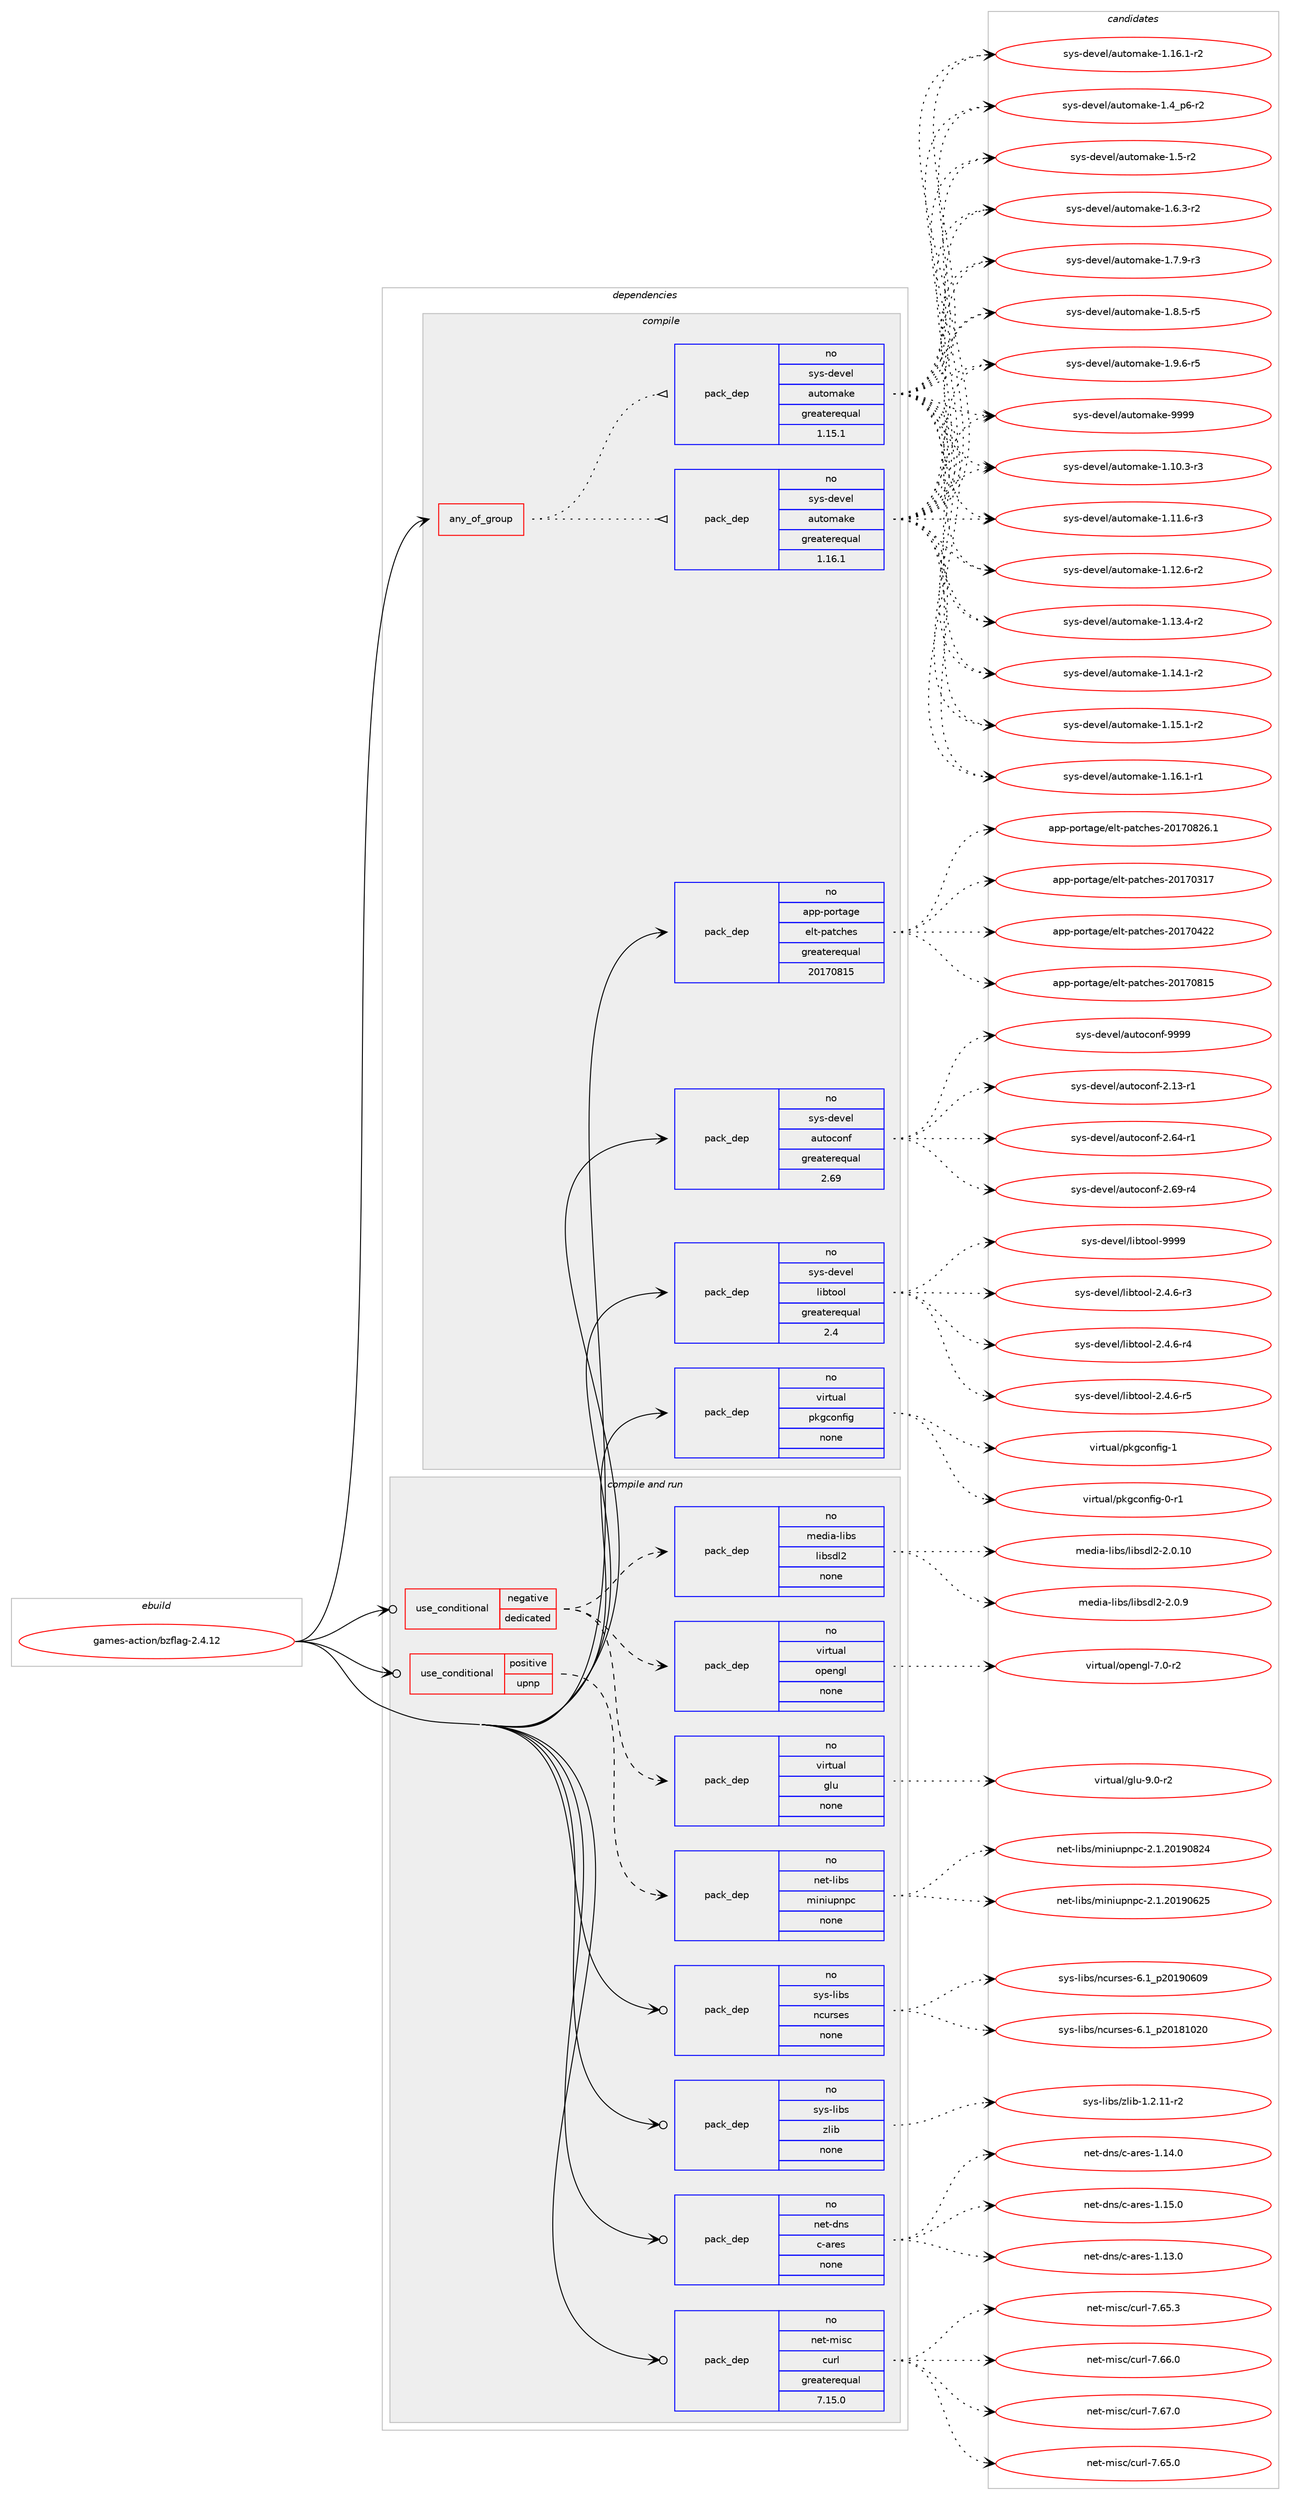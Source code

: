 digraph prolog {

# *************
# Graph options
# *************

newrank=true;
concentrate=true;
compound=true;
graph [rankdir=LR,fontname=Helvetica,fontsize=10,ranksep=1.5];#, ranksep=2.5, nodesep=0.2];
edge  [arrowhead=vee];
node  [fontname=Helvetica,fontsize=10];

# **********
# The ebuild
# **********

subgraph cluster_leftcol {
color=gray;
rank=same;
label=<<i>ebuild</i>>;
id [label="games-action/bzflag-2.4.12", color=red, width=4, href="../games-action/bzflag-2.4.12.svg"];
}

# ****************
# The dependencies
# ****************

subgraph cluster_midcol {
color=gray;
label=<<i>dependencies</i>>;
subgraph cluster_compile {
fillcolor="#eeeeee";
style=filled;
label=<<i>compile</i>>;
subgraph any11858 {
dependency735598 [label=<<TABLE BORDER="0" CELLBORDER="1" CELLSPACING="0" CELLPADDING="4"><TR><TD CELLPADDING="10">any_of_group</TD></TR></TABLE>>, shape=none, color=red];subgraph pack539279 {
dependency735599 [label=<<TABLE BORDER="0" CELLBORDER="1" CELLSPACING="0" CELLPADDING="4" WIDTH="220"><TR><TD ROWSPAN="6" CELLPADDING="30">pack_dep</TD></TR><TR><TD WIDTH="110">no</TD></TR><TR><TD>sys-devel</TD></TR><TR><TD>automake</TD></TR><TR><TD>greaterequal</TD></TR><TR><TD>1.16.1</TD></TR></TABLE>>, shape=none, color=blue];
}
dependency735598:e -> dependency735599:w [weight=20,style="dotted",arrowhead="oinv"];
subgraph pack539280 {
dependency735600 [label=<<TABLE BORDER="0" CELLBORDER="1" CELLSPACING="0" CELLPADDING="4" WIDTH="220"><TR><TD ROWSPAN="6" CELLPADDING="30">pack_dep</TD></TR><TR><TD WIDTH="110">no</TD></TR><TR><TD>sys-devel</TD></TR><TR><TD>automake</TD></TR><TR><TD>greaterequal</TD></TR><TR><TD>1.15.1</TD></TR></TABLE>>, shape=none, color=blue];
}
dependency735598:e -> dependency735600:w [weight=20,style="dotted",arrowhead="oinv"];
}
id:e -> dependency735598:w [weight=20,style="solid",arrowhead="vee"];
subgraph pack539281 {
dependency735601 [label=<<TABLE BORDER="0" CELLBORDER="1" CELLSPACING="0" CELLPADDING="4" WIDTH="220"><TR><TD ROWSPAN="6" CELLPADDING="30">pack_dep</TD></TR><TR><TD WIDTH="110">no</TD></TR><TR><TD>app-portage</TD></TR><TR><TD>elt-patches</TD></TR><TR><TD>greaterequal</TD></TR><TR><TD>20170815</TD></TR></TABLE>>, shape=none, color=blue];
}
id:e -> dependency735601:w [weight=20,style="solid",arrowhead="vee"];
subgraph pack539282 {
dependency735602 [label=<<TABLE BORDER="0" CELLBORDER="1" CELLSPACING="0" CELLPADDING="4" WIDTH="220"><TR><TD ROWSPAN="6" CELLPADDING="30">pack_dep</TD></TR><TR><TD WIDTH="110">no</TD></TR><TR><TD>sys-devel</TD></TR><TR><TD>autoconf</TD></TR><TR><TD>greaterequal</TD></TR><TR><TD>2.69</TD></TR></TABLE>>, shape=none, color=blue];
}
id:e -> dependency735602:w [weight=20,style="solid",arrowhead="vee"];
subgraph pack539283 {
dependency735603 [label=<<TABLE BORDER="0" CELLBORDER="1" CELLSPACING="0" CELLPADDING="4" WIDTH="220"><TR><TD ROWSPAN="6" CELLPADDING="30">pack_dep</TD></TR><TR><TD WIDTH="110">no</TD></TR><TR><TD>sys-devel</TD></TR><TR><TD>libtool</TD></TR><TR><TD>greaterequal</TD></TR><TR><TD>2.4</TD></TR></TABLE>>, shape=none, color=blue];
}
id:e -> dependency735603:w [weight=20,style="solid",arrowhead="vee"];
subgraph pack539284 {
dependency735604 [label=<<TABLE BORDER="0" CELLBORDER="1" CELLSPACING="0" CELLPADDING="4" WIDTH="220"><TR><TD ROWSPAN="6" CELLPADDING="30">pack_dep</TD></TR><TR><TD WIDTH="110">no</TD></TR><TR><TD>virtual</TD></TR><TR><TD>pkgconfig</TD></TR><TR><TD>none</TD></TR><TR><TD></TD></TR></TABLE>>, shape=none, color=blue];
}
id:e -> dependency735604:w [weight=20,style="solid",arrowhead="vee"];
}
subgraph cluster_compileandrun {
fillcolor="#eeeeee";
style=filled;
label=<<i>compile and run</i>>;
subgraph cond184082 {
dependency735605 [label=<<TABLE BORDER="0" CELLBORDER="1" CELLSPACING="0" CELLPADDING="4"><TR><TD ROWSPAN="3" CELLPADDING="10">use_conditional</TD></TR><TR><TD>negative</TD></TR><TR><TD>dedicated</TD></TR></TABLE>>, shape=none, color=red];
subgraph pack539285 {
dependency735606 [label=<<TABLE BORDER="0" CELLBORDER="1" CELLSPACING="0" CELLPADDING="4" WIDTH="220"><TR><TD ROWSPAN="6" CELLPADDING="30">pack_dep</TD></TR><TR><TD WIDTH="110">no</TD></TR><TR><TD>media-libs</TD></TR><TR><TD>libsdl2</TD></TR><TR><TD>none</TD></TR><TR><TD></TD></TR></TABLE>>, shape=none, color=blue];
}
dependency735605:e -> dependency735606:w [weight=20,style="dashed",arrowhead="vee"];
subgraph pack539286 {
dependency735607 [label=<<TABLE BORDER="0" CELLBORDER="1" CELLSPACING="0" CELLPADDING="4" WIDTH="220"><TR><TD ROWSPAN="6" CELLPADDING="30">pack_dep</TD></TR><TR><TD WIDTH="110">no</TD></TR><TR><TD>virtual</TD></TR><TR><TD>glu</TD></TR><TR><TD>none</TD></TR><TR><TD></TD></TR></TABLE>>, shape=none, color=blue];
}
dependency735605:e -> dependency735607:w [weight=20,style="dashed",arrowhead="vee"];
subgraph pack539287 {
dependency735608 [label=<<TABLE BORDER="0" CELLBORDER="1" CELLSPACING="0" CELLPADDING="4" WIDTH="220"><TR><TD ROWSPAN="6" CELLPADDING="30">pack_dep</TD></TR><TR><TD WIDTH="110">no</TD></TR><TR><TD>virtual</TD></TR><TR><TD>opengl</TD></TR><TR><TD>none</TD></TR><TR><TD></TD></TR></TABLE>>, shape=none, color=blue];
}
dependency735605:e -> dependency735608:w [weight=20,style="dashed",arrowhead="vee"];
}
id:e -> dependency735605:w [weight=20,style="solid",arrowhead="odotvee"];
subgraph cond184083 {
dependency735609 [label=<<TABLE BORDER="0" CELLBORDER="1" CELLSPACING="0" CELLPADDING="4"><TR><TD ROWSPAN="3" CELLPADDING="10">use_conditional</TD></TR><TR><TD>positive</TD></TR><TR><TD>upnp</TD></TR></TABLE>>, shape=none, color=red];
subgraph pack539288 {
dependency735610 [label=<<TABLE BORDER="0" CELLBORDER="1" CELLSPACING="0" CELLPADDING="4" WIDTH="220"><TR><TD ROWSPAN="6" CELLPADDING="30">pack_dep</TD></TR><TR><TD WIDTH="110">no</TD></TR><TR><TD>net-libs</TD></TR><TR><TD>miniupnpc</TD></TR><TR><TD>none</TD></TR><TR><TD></TD></TR></TABLE>>, shape=none, color=blue];
}
dependency735609:e -> dependency735610:w [weight=20,style="dashed",arrowhead="vee"];
}
id:e -> dependency735609:w [weight=20,style="solid",arrowhead="odotvee"];
subgraph pack539289 {
dependency735611 [label=<<TABLE BORDER="0" CELLBORDER="1" CELLSPACING="0" CELLPADDING="4" WIDTH="220"><TR><TD ROWSPAN="6" CELLPADDING="30">pack_dep</TD></TR><TR><TD WIDTH="110">no</TD></TR><TR><TD>net-dns</TD></TR><TR><TD>c-ares</TD></TR><TR><TD>none</TD></TR><TR><TD></TD></TR></TABLE>>, shape=none, color=blue];
}
id:e -> dependency735611:w [weight=20,style="solid",arrowhead="odotvee"];
subgraph pack539290 {
dependency735612 [label=<<TABLE BORDER="0" CELLBORDER="1" CELLSPACING="0" CELLPADDING="4" WIDTH="220"><TR><TD ROWSPAN="6" CELLPADDING="30">pack_dep</TD></TR><TR><TD WIDTH="110">no</TD></TR><TR><TD>net-misc</TD></TR><TR><TD>curl</TD></TR><TR><TD>greaterequal</TD></TR><TR><TD>7.15.0</TD></TR></TABLE>>, shape=none, color=blue];
}
id:e -> dependency735612:w [weight=20,style="solid",arrowhead="odotvee"];
subgraph pack539291 {
dependency735613 [label=<<TABLE BORDER="0" CELLBORDER="1" CELLSPACING="0" CELLPADDING="4" WIDTH="220"><TR><TD ROWSPAN="6" CELLPADDING="30">pack_dep</TD></TR><TR><TD WIDTH="110">no</TD></TR><TR><TD>sys-libs</TD></TR><TR><TD>ncurses</TD></TR><TR><TD>none</TD></TR><TR><TD></TD></TR></TABLE>>, shape=none, color=blue];
}
id:e -> dependency735613:w [weight=20,style="solid",arrowhead="odotvee"];
subgraph pack539292 {
dependency735614 [label=<<TABLE BORDER="0" CELLBORDER="1" CELLSPACING="0" CELLPADDING="4" WIDTH="220"><TR><TD ROWSPAN="6" CELLPADDING="30">pack_dep</TD></TR><TR><TD WIDTH="110">no</TD></TR><TR><TD>sys-libs</TD></TR><TR><TD>zlib</TD></TR><TR><TD>none</TD></TR><TR><TD></TD></TR></TABLE>>, shape=none, color=blue];
}
id:e -> dependency735614:w [weight=20,style="solid",arrowhead="odotvee"];
}
subgraph cluster_run {
fillcolor="#eeeeee";
style=filled;
label=<<i>run</i>>;
}
}

# **************
# The candidates
# **************

subgraph cluster_choices {
rank=same;
color=gray;
label=<<i>candidates</i>>;

subgraph choice539279 {
color=black;
nodesep=1;
choice11512111545100101118101108479711711611110997107101454946494846514511451 [label="sys-devel/automake-1.10.3-r3", color=red, width=4,href="../sys-devel/automake-1.10.3-r3.svg"];
choice11512111545100101118101108479711711611110997107101454946494946544511451 [label="sys-devel/automake-1.11.6-r3", color=red, width=4,href="../sys-devel/automake-1.11.6-r3.svg"];
choice11512111545100101118101108479711711611110997107101454946495046544511450 [label="sys-devel/automake-1.12.6-r2", color=red, width=4,href="../sys-devel/automake-1.12.6-r2.svg"];
choice11512111545100101118101108479711711611110997107101454946495146524511450 [label="sys-devel/automake-1.13.4-r2", color=red, width=4,href="../sys-devel/automake-1.13.4-r2.svg"];
choice11512111545100101118101108479711711611110997107101454946495246494511450 [label="sys-devel/automake-1.14.1-r2", color=red, width=4,href="../sys-devel/automake-1.14.1-r2.svg"];
choice11512111545100101118101108479711711611110997107101454946495346494511450 [label="sys-devel/automake-1.15.1-r2", color=red, width=4,href="../sys-devel/automake-1.15.1-r2.svg"];
choice11512111545100101118101108479711711611110997107101454946495446494511449 [label="sys-devel/automake-1.16.1-r1", color=red, width=4,href="../sys-devel/automake-1.16.1-r1.svg"];
choice11512111545100101118101108479711711611110997107101454946495446494511450 [label="sys-devel/automake-1.16.1-r2", color=red, width=4,href="../sys-devel/automake-1.16.1-r2.svg"];
choice115121115451001011181011084797117116111109971071014549465295112544511450 [label="sys-devel/automake-1.4_p6-r2", color=red, width=4,href="../sys-devel/automake-1.4_p6-r2.svg"];
choice11512111545100101118101108479711711611110997107101454946534511450 [label="sys-devel/automake-1.5-r2", color=red, width=4,href="../sys-devel/automake-1.5-r2.svg"];
choice115121115451001011181011084797117116111109971071014549465446514511450 [label="sys-devel/automake-1.6.3-r2", color=red, width=4,href="../sys-devel/automake-1.6.3-r2.svg"];
choice115121115451001011181011084797117116111109971071014549465546574511451 [label="sys-devel/automake-1.7.9-r3", color=red, width=4,href="../sys-devel/automake-1.7.9-r3.svg"];
choice115121115451001011181011084797117116111109971071014549465646534511453 [label="sys-devel/automake-1.8.5-r5", color=red, width=4,href="../sys-devel/automake-1.8.5-r5.svg"];
choice115121115451001011181011084797117116111109971071014549465746544511453 [label="sys-devel/automake-1.9.6-r5", color=red, width=4,href="../sys-devel/automake-1.9.6-r5.svg"];
choice115121115451001011181011084797117116111109971071014557575757 [label="sys-devel/automake-9999", color=red, width=4,href="../sys-devel/automake-9999.svg"];
dependency735599:e -> choice11512111545100101118101108479711711611110997107101454946494846514511451:w [style=dotted,weight="100"];
dependency735599:e -> choice11512111545100101118101108479711711611110997107101454946494946544511451:w [style=dotted,weight="100"];
dependency735599:e -> choice11512111545100101118101108479711711611110997107101454946495046544511450:w [style=dotted,weight="100"];
dependency735599:e -> choice11512111545100101118101108479711711611110997107101454946495146524511450:w [style=dotted,weight="100"];
dependency735599:e -> choice11512111545100101118101108479711711611110997107101454946495246494511450:w [style=dotted,weight="100"];
dependency735599:e -> choice11512111545100101118101108479711711611110997107101454946495346494511450:w [style=dotted,weight="100"];
dependency735599:e -> choice11512111545100101118101108479711711611110997107101454946495446494511449:w [style=dotted,weight="100"];
dependency735599:e -> choice11512111545100101118101108479711711611110997107101454946495446494511450:w [style=dotted,weight="100"];
dependency735599:e -> choice115121115451001011181011084797117116111109971071014549465295112544511450:w [style=dotted,weight="100"];
dependency735599:e -> choice11512111545100101118101108479711711611110997107101454946534511450:w [style=dotted,weight="100"];
dependency735599:e -> choice115121115451001011181011084797117116111109971071014549465446514511450:w [style=dotted,weight="100"];
dependency735599:e -> choice115121115451001011181011084797117116111109971071014549465546574511451:w [style=dotted,weight="100"];
dependency735599:e -> choice115121115451001011181011084797117116111109971071014549465646534511453:w [style=dotted,weight="100"];
dependency735599:e -> choice115121115451001011181011084797117116111109971071014549465746544511453:w [style=dotted,weight="100"];
dependency735599:e -> choice115121115451001011181011084797117116111109971071014557575757:w [style=dotted,weight="100"];
}
subgraph choice539280 {
color=black;
nodesep=1;
choice11512111545100101118101108479711711611110997107101454946494846514511451 [label="sys-devel/automake-1.10.3-r3", color=red, width=4,href="../sys-devel/automake-1.10.3-r3.svg"];
choice11512111545100101118101108479711711611110997107101454946494946544511451 [label="sys-devel/automake-1.11.6-r3", color=red, width=4,href="../sys-devel/automake-1.11.6-r3.svg"];
choice11512111545100101118101108479711711611110997107101454946495046544511450 [label="sys-devel/automake-1.12.6-r2", color=red, width=4,href="../sys-devel/automake-1.12.6-r2.svg"];
choice11512111545100101118101108479711711611110997107101454946495146524511450 [label="sys-devel/automake-1.13.4-r2", color=red, width=4,href="../sys-devel/automake-1.13.4-r2.svg"];
choice11512111545100101118101108479711711611110997107101454946495246494511450 [label="sys-devel/automake-1.14.1-r2", color=red, width=4,href="../sys-devel/automake-1.14.1-r2.svg"];
choice11512111545100101118101108479711711611110997107101454946495346494511450 [label="sys-devel/automake-1.15.1-r2", color=red, width=4,href="../sys-devel/automake-1.15.1-r2.svg"];
choice11512111545100101118101108479711711611110997107101454946495446494511449 [label="sys-devel/automake-1.16.1-r1", color=red, width=4,href="../sys-devel/automake-1.16.1-r1.svg"];
choice11512111545100101118101108479711711611110997107101454946495446494511450 [label="sys-devel/automake-1.16.1-r2", color=red, width=4,href="../sys-devel/automake-1.16.1-r2.svg"];
choice115121115451001011181011084797117116111109971071014549465295112544511450 [label="sys-devel/automake-1.4_p6-r2", color=red, width=4,href="../sys-devel/automake-1.4_p6-r2.svg"];
choice11512111545100101118101108479711711611110997107101454946534511450 [label="sys-devel/automake-1.5-r2", color=red, width=4,href="../sys-devel/automake-1.5-r2.svg"];
choice115121115451001011181011084797117116111109971071014549465446514511450 [label="sys-devel/automake-1.6.3-r2", color=red, width=4,href="../sys-devel/automake-1.6.3-r2.svg"];
choice115121115451001011181011084797117116111109971071014549465546574511451 [label="sys-devel/automake-1.7.9-r3", color=red, width=4,href="../sys-devel/automake-1.7.9-r3.svg"];
choice115121115451001011181011084797117116111109971071014549465646534511453 [label="sys-devel/automake-1.8.5-r5", color=red, width=4,href="../sys-devel/automake-1.8.5-r5.svg"];
choice115121115451001011181011084797117116111109971071014549465746544511453 [label="sys-devel/automake-1.9.6-r5", color=red, width=4,href="../sys-devel/automake-1.9.6-r5.svg"];
choice115121115451001011181011084797117116111109971071014557575757 [label="sys-devel/automake-9999", color=red, width=4,href="../sys-devel/automake-9999.svg"];
dependency735600:e -> choice11512111545100101118101108479711711611110997107101454946494846514511451:w [style=dotted,weight="100"];
dependency735600:e -> choice11512111545100101118101108479711711611110997107101454946494946544511451:w [style=dotted,weight="100"];
dependency735600:e -> choice11512111545100101118101108479711711611110997107101454946495046544511450:w [style=dotted,weight="100"];
dependency735600:e -> choice11512111545100101118101108479711711611110997107101454946495146524511450:w [style=dotted,weight="100"];
dependency735600:e -> choice11512111545100101118101108479711711611110997107101454946495246494511450:w [style=dotted,weight="100"];
dependency735600:e -> choice11512111545100101118101108479711711611110997107101454946495346494511450:w [style=dotted,weight="100"];
dependency735600:e -> choice11512111545100101118101108479711711611110997107101454946495446494511449:w [style=dotted,weight="100"];
dependency735600:e -> choice11512111545100101118101108479711711611110997107101454946495446494511450:w [style=dotted,weight="100"];
dependency735600:e -> choice115121115451001011181011084797117116111109971071014549465295112544511450:w [style=dotted,weight="100"];
dependency735600:e -> choice11512111545100101118101108479711711611110997107101454946534511450:w [style=dotted,weight="100"];
dependency735600:e -> choice115121115451001011181011084797117116111109971071014549465446514511450:w [style=dotted,weight="100"];
dependency735600:e -> choice115121115451001011181011084797117116111109971071014549465546574511451:w [style=dotted,weight="100"];
dependency735600:e -> choice115121115451001011181011084797117116111109971071014549465646534511453:w [style=dotted,weight="100"];
dependency735600:e -> choice115121115451001011181011084797117116111109971071014549465746544511453:w [style=dotted,weight="100"];
dependency735600:e -> choice115121115451001011181011084797117116111109971071014557575757:w [style=dotted,weight="100"];
}
subgraph choice539281 {
color=black;
nodesep=1;
choice97112112451121111141169710310147101108116451129711699104101115455048495548514955 [label="app-portage/elt-patches-20170317", color=red, width=4,href="../app-portage/elt-patches-20170317.svg"];
choice97112112451121111141169710310147101108116451129711699104101115455048495548525050 [label="app-portage/elt-patches-20170422", color=red, width=4,href="../app-portage/elt-patches-20170422.svg"];
choice97112112451121111141169710310147101108116451129711699104101115455048495548564953 [label="app-portage/elt-patches-20170815", color=red, width=4,href="../app-portage/elt-patches-20170815.svg"];
choice971121124511211111411697103101471011081164511297116991041011154550484955485650544649 [label="app-portage/elt-patches-20170826.1", color=red, width=4,href="../app-portage/elt-patches-20170826.1.svg"];
dependency735601:e -> choice97112112451121111141169710310147101108116451129711699104101115455048495548514955:w [style=dotted,weight="100"];
dependency735601:e -> choice97112112451121111141169710310147101108116451129711699104101115455048495548525050:w [style=dotted,weight="100"];
dependency735601:e -> choice97112112451121111141169710310147101108116451129711699104101115455048495548564953:w [style=dotted,weight="100"];
dependency735601:e -> choice971121124511211111411697103101471011081164511297116991041011154550484955485650544649:w [style=dotted,weight="100"];
}
subgraph choice539282 {
color=black;
nodesep=1;
choice1151211154510010111810110847971171161119911111010245504649514511449 [label="sys-devel/autoconf-2.13-r1", color=red, width=4,href="../sys-devel/autoconf-2.13-r1.svg"];
choice1151211154510010111810110847971171161119911111010245504654524511449 [label="sys-devel/autoconf-2.64-r1", color=red, width=4,href="../sys-devel/autoconf-2.64-r1.svg"];
choice1151211154510010111810110847971171161119911111010245504654574511452 [label="sys-devel/autoconf-2.69-r4", color=red, width=4,href="../sys-devel/autoconf-2.69-r4.svg"];
choice115121115451001011181011084797117116111991111101024557575757 [label="sys-devel/autoconf-9999", color=red, width=4,href="../sys-devel/autoconf-9999.svg"];
dependency735602:e -> choice1151211154510010111810110847971171161119911111010245504649514511449:w [style=dotted,weight="100"];
dependency735602:e -> choice1151211154510010111810110847971171161119911111010245504654524511449:w [style=dotted,weight="100"];
dependency735602:e -> choice1151211154510010111810110847971171161119911111010245504654574511452:w [style=dotted,weight="100"];
dependency735602:e -> choice115121115451001011181011084797117116111991111101024557575757:w [style=dotted,weight="100"];
}
subgraph choice539283 {
color=black;
nodesep=1;
choice1151211154510010111810110847108105981161111111084550465246544511451 [label="sys-devel/libtool-2.4.6-r3", color=red, width=4,href="../sys-devel/libtool-2.4.6-r3.svg"];
choice1151211154510010111810110847108105981161111111084550465246544511452 [label="sys-devel/libtool-2.4.6-r4", color=red, width=4,href="../sys-devel/libtool-2.4.6-r4.svg"];
choice1151211154510010111810110847108105981161111111084550465246544511453 [label="sys-devel/libtool-2.4.6-r5", color=red, width=4,href="../sys-devel/libtool-2.4.6-r5.svg"];
choice1151211154510010111810110847108105981161111111084557575757 [label="sys-devel/libtool-9999", color=red, width=4,href="../sys-devel/libtool-9999.svg"];
dependency735603:e -> choice1151211154510010111810110847108105981161111111084550465246544511451:w [style=dotted,weight="100"];
dependency735603:e -> choice1151211154510010111810110847108105981161111111084550465246544511452:w [style=dotted,weight="100"];
dependency735603:e -> choice1151211154510010111810110847108105981161111111084550465246544511453:w [style=dotted,weight="100"];
dependency735603:e -> choice1151211154510010111810110847108105981161111111084557575757:w [style=dotted,weight="100"];
}
subgraph choice539284 {
color=black;
nodesep=1;
choice11810511411611797108471121071039911111010210510345484511449 [label="virtual/pkgconfig-0-r1", color=red, width=4,href="../virtual/pkgconfig-0-r1.svg"];
choice1181051141161179710847112107103991111101021051034549 [label="virtual/pkgconfig-1", color=red, width=4,href="../virtual/pkgconfig-1.svg"];
dependency735604:e -> choice11810511411611797108471121071039911111010210510345484511449:w [style=dotted,weight="100"];
dependency735604:e -> choice1181051141161179710847112107103991111101021051034549:w [style=dotted,weight="100"];
}
subgraph choice539285 {
color=black;
nodesep=1;
choice10910110010597451081059811547108105981151001085045504648464948 [label="media-libs/libsdl2-2.0.10", color=red, width=4,href="../media-libs/libsdl2-2.0.10.svg"];
choice109101100105974510810598115471081059811510010850455046484657 [label="media-libs/libsdl2-2.0.9", color=red, width=4,href="../media-libs/libsdl2-2.0.9.svg"];
dependency735606:e -> choice10910110010597451081059811547108105981151001085045504648464948:w [style=dotted,weight="100"];
dependency735606:e -> choice109101100105974510810598115471081059811510010850455046484657:w [style=dotted,weight="100"];
}
subgraph choice539286 {
color=black;
nodesep=1;
choice1181051141161179710847103108117455746484511450 [label="virtual/glu-9.0-r2", color=red, width=4,href="../virtual/glu-9.0-r2.svg"];
dependency735607:e -> choice1181051141161179710847103108117455746484511450:w [style=dotted,weight="100"];
}
subgraph choice539287 {
color=black;
nodesep=1;
choice1181051141161179710847111112101110103108455546484511450 [label="virtual/opengl-7.0-r2", color=red, width=4,href="../virtual/opengl-7.0-r2.svg"];
dependency735608:e -> choice1181051141161179710847111112101110103108455546484511450:w [style=dotted,weight="100"];
}
subgraph choice539288 {
color=black;
nodesep=1;
choice1101011164510810598115471091051101051171121101129945504649465048495748545053 [label="net-libs/miniupnpc-2.1.20190625", color=red, width=4,href="../net-libs/miniupnpc-2.1.20190625.svg"];
choice1101011164510810598115471091051101051171121101129945504649465048495748565052 [label="net-libs/miniupnpc-2.1.20190824", color=red, width=4,href="../net-libs/miniupnpc-2.1.20190824.svg"];
dependency735610:e -> choice1101011164510810598115471091051101051171121101129945504649465048495748545053:w [style=dotted,weight="100"];
dependency735610:e -> choice1101011164510810598115471091051101051171121101129945504649465048495748565052:w [style=dotted,weight="100"];
}
subgraph choice539289 {
color=black;
nodesep=1;
choice110101116451001101154799459711410111545494649514648 [label="net-dns/c-ares-1.13.0", color=red, width=4,href="../net-dns/c-ares-1.13.0.svg"];
choice110101116451001101154799459711410111545494649524648 [label="net-dns/c-ares-1.14.0", color=red, width=4,href="../net-dns/c-ares-1.14.0.svg"];
choice110101116451001101154799459711410111545494649534648 [label="net-dns/c-ares-1.15.0", color=red, width=4,href="../net-dns/c-ares-1.15.0.svg"];
dependency735611:e -> choice110101116451001101154799459711410111545494649514648:w [style=dotted,weight="100"];
dependency735611:e -> choice110101116451001101154799459711410111545494649524648:w [style=dotted,weight="100"];
dependency735611:e -> choice110101116451001101154799459711410111545494649534648:w [style=dotted,weight="100"];
}
subgraph choice539290 {
color=black;
nodesep=1;
choice1101011164510910511599479911711410845554654534648 [label="net-misc/curl-7.65.0", color=red, width=4,href="../net-misc/curl-7.65.0.svg"];
choice1101011164510910511599479911711410845554654534651 [label="net-misc/curl-7.65.3", color=red, width=4,href="../net-misc/curl-7.65.3.svg"];
choice1101011164510910511599479911711410845554654544648 [label="net-misc/curl-7.66.0", color=red, width=4,href="../net-misc/curl-7.66.0.svg"];
choice1101011164510910511599479911711410845554654554648 [label="net-misc/curl-7.67.0", color=red, width=4,href="../net-misc/curl-7.67.0.svg"];
dependency735612:e -> choice1101011164510910511599479911711410845554654534648:w [style=dotted,weight="100"];
dependency735612:e -> choice1101011164510910511599479911711410845554654534651:w [style=dotted,weight="100"];
dependency735612:e -> choice1101011164510910511599479911711410845554654544648:w [style=dotted,weight="100"];
dependency735612:e -> choice1101011164510910511599479911711410845554654554648:w [style=dotted,weight="100"];
}
subgraph choice539291 {
color=black;
nodesep=1;
choice1151211154510810598115471109911711411510111545544649951125048495649485048 [label="sys-libs/ncurses-6.1_p20181020", color=red, width=4,href="../sys-libs/ncurses-6.1_p20181020.svg"];
choice1151211154510810598115471109911711411510111545544649951125048495748544857 [label="sys-libs/ncurses-6.1_p20190609", color=red, width=4,href="../sys-libs/ncurses-6.1_p20190609.svg"];
dependency735613:e -> choice1151211154510810598115471109911711411510111545544649951125048495649485048:w [style=dotted,weight="100"];
dependency735613:e -> choice1151211154510810598115471109911711411510111545544649951125048495748544857:w [style=dotted,weight="100"];
}
subgraph choice539292 {
color=black;
nodesep=1;
choice11512111545108105981154712210810598454946504649494511450 [label="sys-libs/zlib-1.2.11-r2", color=red, width=4,href="../sys-libs/zlib-1.2.11-r2.svg"];
dependency735614:e -> choice11512111545108105981154712210810598454946504649494511450:w [style=dotted,weight="100"];
}
}

}
